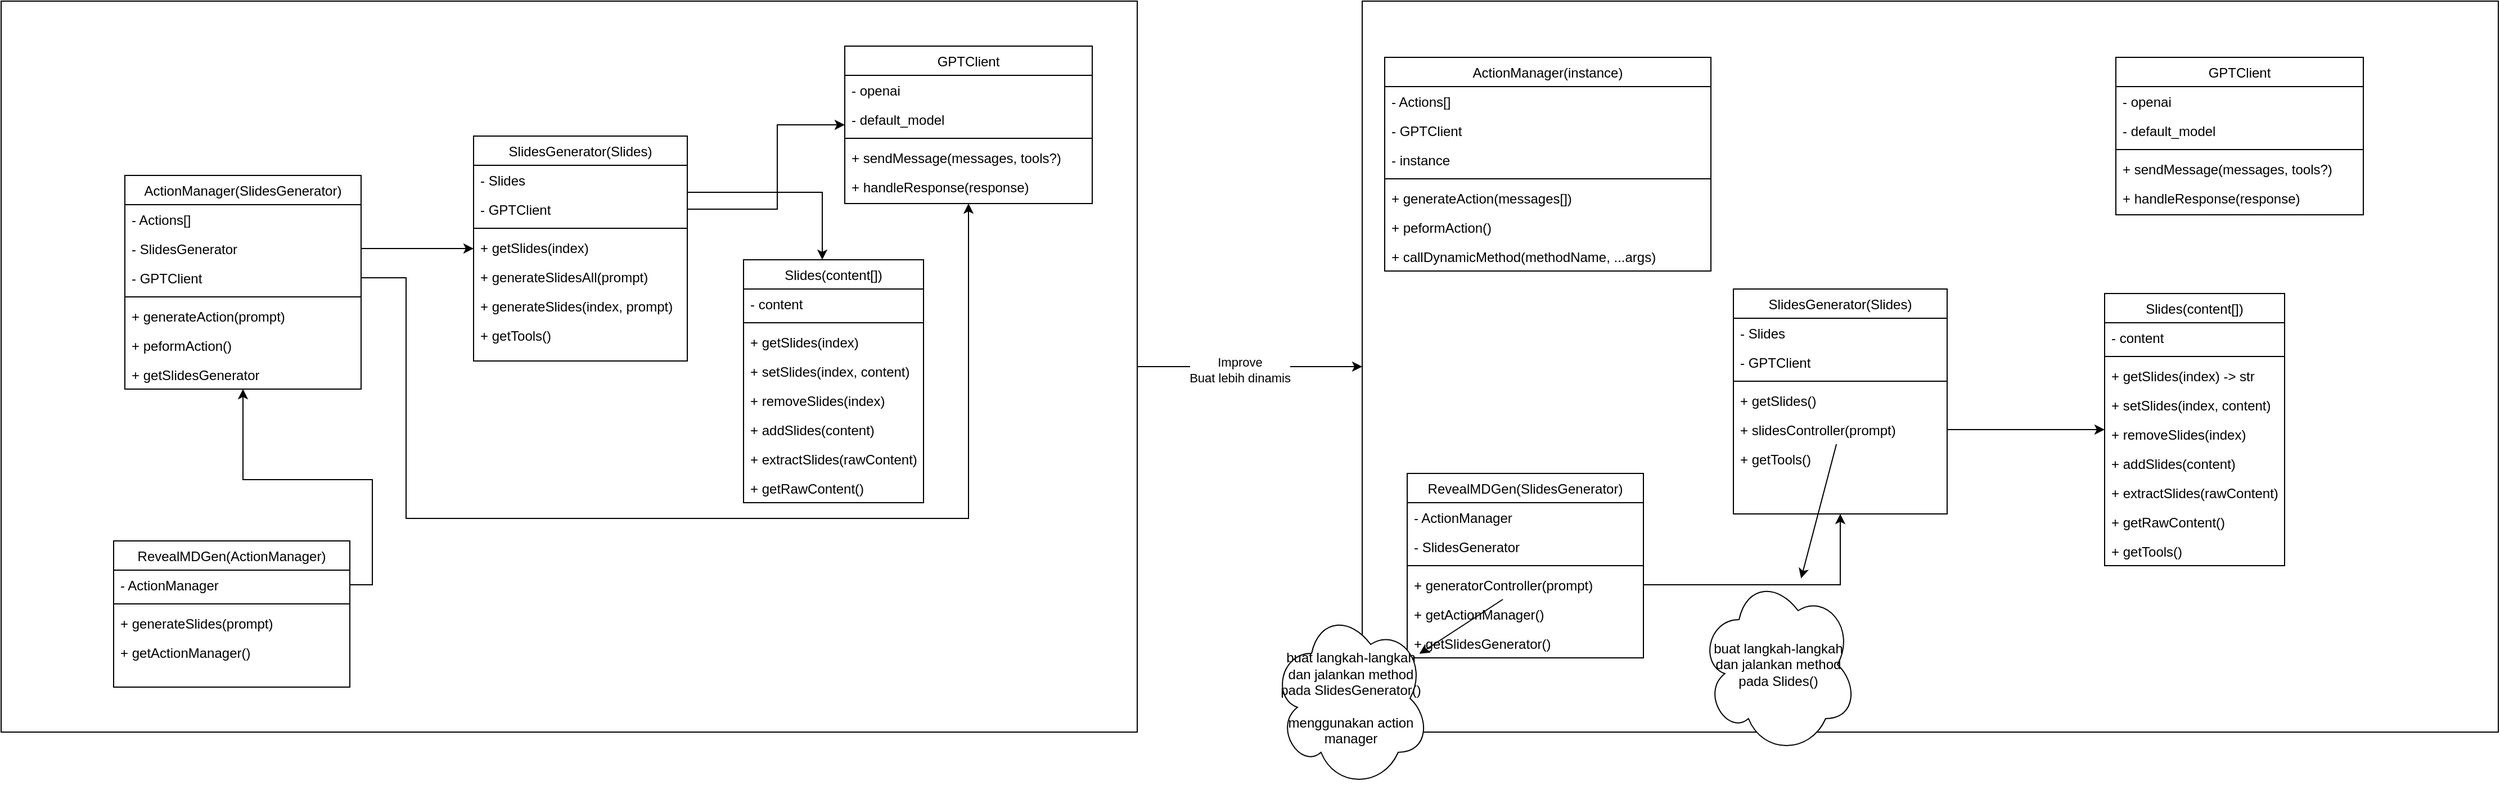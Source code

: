 <mxfile version="26.0.2">
  <diagram id="C5RBs43oDa-KdzZeNtuy" name="Page-1">
    <mxGraphModel dx="2285" dy="1994" grid="1" gridSize="10" guides="1" tooltips="1" connect="1" arrows="1" fold="1" page="1" pageScale="1" pageWidth="827" pageHeight="1169" math="0" shadow="0">
      <root>
        <mxCell id="WIyWlLk6GJQsqaUBKTNV-0" />
        <mxCell id="WIyWlLk6GJQsqaUBKTNV-1" parent="WIyWlLk6GJQsqaUBKTNV-0" />
        <mxCell id="t7L39CDLGECMZYHpMhQR-42" value="" style="rounded=0;whiteSpace=wrap;html=1;" vertex="1" parent="WIyWlLk6GJQsqaUBKTNV-1">
          <mxGeometry x="950" y="-100" width="1010" height="650" as="geometry" />
        </mxCell>
        <mxCell id="t7L39CDLGECMZYHpMhQR-43" style="edgeStyle=orthogonalEdgeStyle;rounded=0;orthogonalLoop=1;jettySize=auto;html=1;" edge="1" parent="WIyWlLk6GJQsqaUBKTNV-1" source="t7L39CDLGECMZYHpMhQR-41" target="t7L39CDLGECMZYHpMhQR-42">
          <mxGeometry relative="1" as="geometry" />
        </mxCell>
        <mxCell id="t7L39CDLGECMZYHpMhQR-44" value="Improve&lt;br&gt;Buat lebih dinamis" style="edgeLabel;html=1;align=center;verticalAlign=middle;resizable=0;points=[];" vertex="1" connectable="0" parent="t7L39CDLGECMZYHpMhQR-43">
          <mxGeometry x="-0.095" y="-3" relative="1" as="geometry">
            <mxPoint as="offset" />
          </mxGeometry>
        </mxCell>
        <mxCell id="t7L39CDLGECMZYHpMhQR-41" value="" style="rounded=0;whiteSpace=wrap;html=1;" vertex="1" parent="WIyWlLk6GJQsqaUBKTNV-1">
          <mxGeometry x="-260" y="-100" width="1010" height="650" as="geometry" />
        </mxCell>
        <mxCell id="zkfFHV4jXpPFQw0GAbJ--17" value="Slides(content[])" style="swimlane;fontStyle=0;align=center;verticalAlign=top;childLayout=stackLayout;horizontal=1;startSize=26;horizontalStack=0;resizeParent=1;resizeLast=0;collapsible=1;marginBottom=0;rounded=0;shadow=0;strokeWidth=1;" parent="WIyWlLk6GJQsqaUBKTNV-1" vertex="1">
          <mxGeometry x="400" y="130" width="160" height="216" as="geometry">
            <mxRectangle x="550" y="140" width="160" height="26" as="alternateBounds" />
          </mxGeometry>
        </mxCell>
        <mxCell id="zkfFHV4jXpPFQw0GAbJ--18" value="- content" style="text;align=left;verticalAlign=top;spacingLeft=4;spacingRight=4;overflow=hidden;rotatable=0;points=[[0,0.5],[1,0.5]];portConstraint=eastwest;" parent="zkfFHV4jXpPFQw0GAbJ--17" vertex="1">
          <mxGeometry y="26" width="160" height="26" as="geometry" />
        </mxCell>
        <mxCell id="zkfFHV4jXpPFQw0GAbJ--23" value="" style="line;html=1;strokeWidth=1;align=left;verticalAlign=middle;spacingTop=-1;spacingLeft=3;spacingRight=3;rotatable=0;labelPosition=right;points=[];portConstraint=eastwest;" parent="zkfFHV4jXpPFQw0GAbJ--17" vertex="1">
          <mxGeometry y="52" width="160" height="8" as="geometry" />
        </mxCell>
        <mxCell id="zkfFHV4jXpPFQw0GAbJ--24" value="+ getSlides(index)" style="text;align=left;verticalAlign=top;spacingLeft=4;spacingRight=4;overflow=hidden;rotatable=0;points=[[0,0.5],[1,0.5]];portConstraint=eastwest;" parent="zkfFHV4jXpPFQw0GAbJ--17" vertex="1">
          <mxGeometry y="60" width="160" height="26" as="geometry" />
        </mxCell>
        <mxCell id="zkfFHV4jXpPFQw0GAbJ--25" value="+ setSlides(index, content)" style="text;align=left;verticalAlign=top;spacingLeft=4;spacingRight=4;overflow=hidden;rotatable=0;points=[[0,0.5],[1,0.5]];portConstraint=eastwest;" parent="zkfFHV4jXpPFQw0GAbJ--17" vertex="1">
          <mxGeometry y="86" width="160" height="26" as="geometry" />
        </mxCell>
        <mxCell id="sR8OtwphDiJ-T3VBc1t4-0" value="+ removeSlides(index)" style="text;align=left;verticalAlign=top;spacingLeft=4;spacingRight=4;overflow=hidden;rotatable=0;points=[[0,0.5],[1,0.5]];portConstraint=eastwest;" parent="zkfFHV4jXpPFQw0GAbJ--17" vertex="1">
          <mxGeometry y="112" width="160" height="26" as="geometry" />
        </mxCell>
        <mxCell id="sR8OtwphDiJ-T3VBc1t4-1" value="+ addSlides(content)" style="text;align=left;verticalAlign=top;spacingLeft=4;spacingRight=4;overflow=hidden;rotatable=0;points=[[0,0.5],[1,0.5]];portConstraint=eastwest;" parent="zkfFHV4jXpPFQw0GAbJ--17" vertex="1">
          <mxGeometry y="138" width="160" height="26" as="geometry" />
        </mxCell>
        <mxCell id="sR8OtwphDiJ-T3VBc1t4-2" value="+ extractSlides(rawContent)" style="text;align=left;verticalAlign=top;spacingLeft=4;spacingRight=4;overflow=hidden;rotatable=0;points=[[0,0.5],[1,0.5]];portConstraint=eastwest;" parent="zkfFHV4jXpPFQw0GAbJ--17" vertex="1">
          <mxGeometry y="164" width="160" height="26" as="geometry" />
        </mxCell>
        <mxCell id="sR8OtwphDiJ-T3VBc1t4-3" value="+ getRawContent()" style="text;align=left;verticalAlign=top;spacingLeft=4;spacingRight=4;overflow=hidden;rotatable=0;points=[[0,0.5],[1,0.5]];portConstraint=eastwest;" parent="zkfFHV4jXpPFQw0GAbJ--17" vertex="1">
          <mxGeometry y="190" width="160" height="26" as="geometry" />
        </mxCell>
        <mxCell id="sR8OtwphDiJ-T3VBc1t4-4" value="SlidesGenerator(Slides)" style="swimlane;fontStyle=0;align=center;verticalAlign=top;childLayout=stackLayout;horizontal=1;startSize=26;horizontalStack=0;resizeParent=1;resizeLast=0;collapsible=1;marginBottom=0;rounded=0;shadow=0;strokeWidth=1;" parent="WIyWlLk6GJQsqaUBKTNV-1" vertex="1">
          <mxGeometry x="160" y="20" width="190" height="200" as="geometry">
            <mxRectangle x="550" y="140" width="160" height="26" as="alternateBounds" />
          </mxGeometry>
        </mxCell>
        <mxCell id="sR8OtwphDiJ-T3VBc1t4-5" value="- Slides" style="text;align=left;verticalAlign=top;spacingLeft=4;spacingRight=4;overflow=hidden;rotatable=0;points=[[0,0.5],[1,0.5]];portConstraint=eastwest;" parent="sR8OtwphDiJ-T3VBc1t4-4" vertex="1">
          <mxGeometry y="26" width="190" height="26" as="geometry" />
        </mxCell>
        <mxCell id="sR8OtwphDiJ-T3VBc1t4-14" value="- GPTClient" style="text;align=left;verticalAlign=top;spacingLeft=4;spacingRight=4;overflow=hidden;rotatable=0;points=[[0,0.5],[1,0.5]];portConstraint=eastwest;" parent="sR8OtwphDiJ-T3VBc1t4-4" vertex="1">
          <mxGeometry y="52" width="190" height="26" as="geometry" />
        </mxCell>
        <mxCell id="sR8OtwphDiJ-T3VBc1t4-6" value="" style="line;html=1;strokeWidth=1;align=left;verticalAlign=middle;spacingTop=-1;spacingLeft=3;spacingRight=3;rotatable=0;labelPosition=right;points=[];portConstraint=eastwest;" parent="sR8OtwphDiJ-T3VBc1t4-4" vertex="1">
          <mxGeometry y="78" width="190" height="8" as="geometry" />
        </mxCell>
        <mxCell id="sR8OtwphDiJ-T3VBc1t4-7" value="+ getSlides(index)" style="text;align=left;verticalAlign=top;spacingLeft=4;spacingRight=4;overflow=hidden;rotatable=0;points=[[0,0.5],[1,0.5]];portConstraint=eastwest;" parent="sR8OtwphDiJ-T3VBc1t4-4" vertex="1">
          <mxGeometry y="86" width="190" height="26" as="geometry" />
        </mxCell>
        <mxCell id="sR8OtwphDiJ-T3VBc1t4-8" value="+ generateSlidesAll(prompt)" style="text;align=left;verticalAlign=top;spacingLeft=4;spacingRight=4;overflow=hidden;rotatable=0;points=[[0,0.5],[1,0.5]];portConstraint=eastwest;" parent="sR8OtwphDiJ-T3VBc1t4-4" vertex="1">
          <mxGeometry y="112" width="190" height="26" as="geometry" />
        </mxCell>
        <mxCell id="sR8OtwphDiJ-T3VBc1t4-9" value="+ generateSlides(index, prompt)" style="text;align=left;verticalAlign=top;spacingLeft=4;spacingRight=4;overflow=hidden;rotatable=0;points=[[0,0.5],[1,0.5]];portConstraint=eastwest;" parent="sR8OtwphDiJ-T3VBc1t4-4" vertex="1">
          <mxGeometry y="138" width="190" height="26" as="geometry" />
        </mxCell>
        <mxCell id="sR8OtwphDiJ-T3VBc1t4-10" value="+ getTools()" style="text;align=left;verticalAlign=top;spacingLeft=4;spacingRight=4;overflow=hidden;rotatable=0;points=[[0,0.5],[1,0.5]];portConstraint=eastwest;" parent="sR8OtwphDiJ-T3VBc1t4-4" vertex="1">
          <mxGeometry y="164" width="190" height="26" as="geometry" />
        </mxCell>
        <mxCell id="sR8OtwphDiJ-T3VBc1t4-13" style="edgeStyle=orthogonalEdgeStyle;rounded=0;orthogonalLoop=1;jettySize=auto;html=1;exitX=1;exitY=0.5;exitDx=0;exitDy=0;" parent="WIyWlLk6GJQsqaUBKTNV-1" source="sR8OtwphDiJ-T3VBc1t4-5" target="zkfFHV4jXpPFQw0GAbJ--17" edge="1">
          <mxGeometry relative="1" as="geometry">
            <Array as="points">
              <mxPoint x="350" y="70" />
              <mxPoint x="470" y="70" />
            </Array>
          </mxGeometry>
        </mxCell>
        <mxCell id="sR8OtwphDiJ-T3VBc1t4-15" value="GPTClient" style="swimlane;fontStyle=0;align=center;verticalAlign=top;childLayout=stackLayout;horizontal=1;startSize=26;horizontalStack=0;resizeParent=1;resizeLast=0;collapsible=1;marginBottom=0;rounded=0;shadow=0;strokeWidth=1;" parent="WIyWlLk6GJQsqaUBKTNV-1" vertex="1">
          <mxGeometry x="490" y="-60" width="220" height="140" as="geometry">
            <mxRectangle x="550" y="140" width="160" height="26" as="alternateBounds" />
          </mxGeometry>
        </mxCell>
        <mxCell id="sR8OtwphDiJ-T3VBc1t4-16" value="- openai" style="text;align=left;verticalAlign=top;spacingLeft=4;spacingRight=4;overflow=hidden;rotatable=0;points=[[0,0.5],[1,0.5]];portConstraint=eastwest;" parent="sR8OtwphDiJ-T3VBc1t4-15" vertex="1">
          <mxGeometry y="26" width="220" height="26" as="geometry" />
        </mxCell>
        <mxCell id="sR8OtwphDiJ-T3VBc1t4-24" value="- default_model" style="text;align=left;verticalAlign=top;spacingLeft=4;spacingRight=4;overflow=hidden;rotatable=0;points=[[0,0.5],[1,0.5]];portConstraint=eastwest;" parent="sR8OtwphDiJ-T3VBc1t4-15" vertex="1">
          <mxGeometry y="52" width="220" height="26" as="geometry" />
        </mxCell>
        <mxCell id="sR8OtwphDiJ-T3VBc1t4-17" value="" style="line;html=1;strokeWidth=1;align=left;verticalAlign=middle;spacingTop=-1;spacingLeft=3;spacingRight=3;rotatable=0;labelPosition=right;points=[];portConstraint=eastwest;" parent="sR8OtwphDiJ-T3VBc1t4-15" vertex="1">
          <mxGeometry y="78" width="220" height="8" as="geometry" />
        </mxCell>
        <mxCell id="sR8OtwphDiJ-T3VBc1t4-18" value="+ sendMessage(messages, tools?)" style="text;align=left;verticalAlign=top;spacingLeft=4;spacingRight=4;overflow=hidden;rotatable=0;points=[[0,0.5],[1,0.5]];portConstraint=eastwest;" parent="sR8OtwphDiJ-T3VBc1t4-15" vertex="1">
          <mxGeometry y="86" width="220" height="26" as="geometry" />
        </mxCell>
        <mxCell id="sR8OtwphDiJ-T3VBc1t4-19" value="+ handleResponse(response)" style="text;align=left;verticalAlign=top;spacingLeft=4;spacingRight=4;overflow=hidden;rotatable=0;points=[[0,0.5],[1,0.5]];portConstraint=eastwest;" parent="sR8OtwphDiJ-T3VBc1t4-15" vertex="1">
          <mxGeometry y="112" width="220" height="26" as="geometry" />
        </mxCell>
        <mxCell id="sR8OtwphDiJ-T3VBc1t4-25" style="edgeStyle=orthogonalEdgeStyle;rounded=0;orthogonalLoop=1;jettySize=auto;html=1;" parent="WIyWlLk6GJQsqaUBKTNV-1" source="sR8OtwphDiJ-T3VBc1t4-14" target="sR8OtwphDiJ-T3VBc1t4-15" edge="1">
          <mxGeometry relative="1" as="geometry">
            <Array as="points">
              <mxPoint x="430" y="10" />
            </Array>
          </mxGeometry>
        </mxCell>
        <mxCell id="sR8OtwphDiJ-T3VBc1t4-26" value="ActionManager(SlidesGenerator)" style="swimlane;fontStyle=0;align=center;verticalAlign=top;childLayout=stackLayout;horizontal=1;startSize=26;horizontalStack=0;resizeParent=1;resizeLast=0;collapsible=1;marginBottom=0;rounded=0;shadow=0;strokeWidth=1;" parent="WIyWlLk6GJQsqaUBKTNV-1" vertex="1">
          <mxGeometry x="-150" y="55" width="210" height="190" as="geometry">
            <mxRectangle x="550" y="140" width="160" height="26" as="alternateBounds" />
          </mxGeometry>
        </mxCell>
        <mxCell id="sR8OtwphDiJ-T3VBc1t4-27" value="- Actions[]" style="text;align=left;verticalAlign=top;spacingLeft=4;spacingRight=4;overflow=hidden;rotatable=0;points=[[0,0.5],[1,0.5]];portConstraint=eastwest;" parent="sR8OtwphDiJ-T3VBc1t4-26" vertex="1">
          <mxGeometry y="26" width="210" height="26" as="geometry" />
        </mxCell>
        <mxCell id="sR8OtwphDiJ-T3VBc1t4-34" value="- SlidesGenerator" style="text;align=left;verticalAlign=top;spacingLeft=4;spacingRight=4;overflow=hidden;rotatable=0;points=[[0,0.5],[1,0.5]];portConstraint=eastwest;" parent="sR8OtwphDiJ-T3VBc1t4-26" vertex="1">
          <mxGeometry y="52" width="210" height="26" as="geometry" />
        </mxCell>
        <mxCell id="sR8OtwphDiJ-T3VBc1t4-28" value="- GPTClient" style="text;align=left;verticalAlign=top;spacingLeft=4;spacingRight=4;overflow=hidden;rotatable=0;points=[[0,0.5],[1,0.5]];portConstraint=eastwest;" parent="sR8OtwphDiJ-T3VBc1t4-26" vertex="1">
          <mxGeometry y="78" width="210" height="26" as="geometry" />
        </mxCell>
        <mxCell id="sR8OtwphDiJ-T3VBc1t4-29" value="" style="line;html=1;strokeWidth=1;align=left;verticalAlign=middle;spacingTop=-1;spacingLeft=3;spacingRight=3;rotatable=0;labelPosition=right;points=[];portConstraint=eastwest;" parent="sR8OtwphDiJ-T3VBc1t4-26" vertex="1">
          <mxGeometry y="104" width="210" height="8" as="geometry" />
        </mxCell>
        <mxCell id="sR8OtwphDiJ-T3VBc1t4-30" value="+ generateAction(prompt)" style="text;align=left;verticalAlign=top;spacingLeft=4;spacingRight=4;overflow=hidden;rotatable=0;points=[[0,0.5],[1,0.5]];portConstraint=eastwest;" parent="sR8OtwphDiJ-T3VBc1t4-26" vertex="1">
          <mxGeometry y="112" width="210" height="26" as="geometry" />
        </mxCell>
        <mxCell id="sR8OtwphDiJ-T3VBc1t4-33" value="+ peformAction()" style="text;align=left;verticalAlign=top;spacingLeft=4;spacingRight=4;overflow=hidden;rotatable=0;points=[[0,0.5],[1,0.5]];portConstraint=eastwest;" parent="sR8OtwphDiJ-T3VBc1t4-26" vertex="1">
          <mxGeometry y="138" width="210" height="26" as="geometry" />
        </mxCell>
        <mxCell id="sR8OtwphDiJ-T3VBc1t4-37" value="+ getSlidesGenerator" style="text;align=left;verticalAlign=top;spacingLeft=4;spacingRight=4;overflow=hidden;rotatable=0;points=[[0,0.5],[1,0.5]];portConstraint=eastwest;" parent="sR8OtwphDiJ-T3VBc1t4-26" vertex="1">
          <mxGeometry y="164" width="210" height="26" as="geometry" />
        </mxCell>
        <mxCell id="sR8OtwphDiJ-T3VBc1t4-35" style="edgeStyle=orthogonalEdgeStyle;rounded=0;orthogonalLoop=1;jettySize=auto;html=1;" parent="WIyWlLk6GJQsqaUBKTNV-1" source="sR8OtwphDiJ-T3VBc1t4-34" target="sR8OtwphDiJ-T3VBc1t4-4" edge="1">
          <mxGeometry relative="1" as="geometry" />
        </mxCell>
        <mxCell id="sR8OtwphDiJ-T3VBc1t4-36" style="edgeStyle=orthogonalEdgeStyle;rounded=0;orthogonalLoop=1;jettySize=auto;html=1;" parent="WIyWlLk6GJQsqaUBKTNV-1" source="sR8OtwphDiJ-T3VBc1t4-28" target="sR8OtwphDiJ-T3VBc1t4-15" edge="1">
          <mxGeometry relative="1" as="geometry">
            <Array as="points">
              <mxPoint x="100" y="146" />
              <mxPoint x="100" y="360" />
              <mxPoint x="600" y="360" />
            </Array>
          </mxGeometry>
        </mxCell>
        <mxCell id="sR8OtwphDiJ-T3VBc1t4-38" value="RevealMDGen(ActionManager)" style="swimlane;fontStyle=0;align=center;verticalAlign=top;childLayout=stackLayout;horizontal=1;startSize=26;horizontalStack=0;resizeParent=1;resizeLast=0;collapsible=1;marginBottom=0;rounded=0;shadow=0;strokeWidth=1;" parent="WIyWlLk6GJQsqaUBKTNV-1" vertex="1">
          <mxGeometry x="-160" y="380" width="210" height="130" as="geometry">
            <mxRectangle x="550" y="140" width="160" height="26" as="alternateBounds" />
          </mxGeometry>
        </mxCell>
        <mxCell id="sR8OtwphDiJ-T3VBc1t4-39" value="- ActionManager" style="text;align=left;verticalAlign=top;spacingLeft=4;spacingRight=4;overflow=hidden;rotatable=0;points=[[0,0.5],[1,0.5]];portConstraint=eastwest;" parent="sR8OtwphDiJ-T3VBc1t4-38" vertex="1">
          <mxGeometry y="26" width="210" height="26" as="geometry" />
        </mxCell>
        <mxCell id="sR8OtwphDiJ-T3VBc1t4-42" value="" style="line;html=1;strokeWidth=1;align=left;verticalAlign=middle;spacingTop=-1;spacingLeft=3;spacingRight=3;rotatable=0;labelPosition=right;points=[];portConstraint=eastwest;" parent="sR8OtwphDiJ-T3VBc1t4-38" vertex="1">
          <mxGeometry y="52" width="210" height="8" as="geometry" />
        </mxCell>
        <mxCell id="sR8OtwphDiJ-T3VBc1t4-43" value="+ generateSlides(prompt)" style="text;align=left;verticalAlign=top;spacingLeft=4;spacingRight=4;overflow=hidden;rotatable=0;points=[[0,0.5],[1,0.5]];portConstraint=eastwest;" parent="sR8OtwphDiJ-T3VBc1t4-38" vertex="1">
          <mxGeometry y="60" width="210" height="26" as="geometry" />
        </mxCell>
        <mxCell id="sR8OtwphDiJ-T3VBc1t4-44" value="+ getActionManager()" style="text;align=left;verticalAlign=top;spacingLeft=4;spacingRight=4;overflow=hidden;rotatable=0;points=[[0,0.5],[1,0.5]];portConstraint=eastwest;" parent="sR8OtwphDiJ-T3VBc1t4-38" vertex="1">
          <mxGeometry y="86" width="210" height="26" as="geometry" />
        </mxCell>
        <mxCell id="sR8OtwphDiJ-T3VBc1t4-46" style="edgeStyle=orthogonalEdgeStyle;rounded=0;orthogonalLoop=1;jettySize=auto;html=1;" parent="WIyWlLk6GJQsqaUBKTNV-1" source="sR8OtwphDiJ-T3VBc1t4-39" target="sR8OtwphDiJ-T3VBc1t4-26" edge="1">
          <mxGeometry relative="1" as="geometry" />
        </mxCell>
        <mxCell id="t7L39CDLGECMZYHpMhQR-0" value="Slides(content[])" style="swimlane;fontStyle=0;align=center;verticalAlign=top;childLayout=stackLayout;horizontal=1;startSize=26;horizontalStack=0;resizeParent=1;resizeLast=0;collapsible=1;marginBottom=0;rounded=0;shadow=0;strokeWidth=1;" vertex="1" parent="WIyWlLk6GJQsqaUBKTNV-1">
          <mxGeometry x="1610" y="160" width="160" height="242" as="geometry">
            <mxRectangle x="550" y="140" width="160" height="26" as="alternateBounds" />
          </mxGeometry>
        </mxCell>
        <mxCell id="t7L39CDLGECMZYHpMhQR-1" value="- content" style="text;align=left;verticalAlign=top;spacingLeft=4;spacingRight=4;overflow=hidden;rotatable=0;points=[[0,0.5],[1,0.5]];portConstraint=eastwest;" vertex="1" parent="t7L39CDLGECMZYHpMhQR-0">
          <mxGeometry y="26" width="160" height="26" as="geometry" />
        </mxCell>
        <mxCell id="t7L39CDLGECMZYHpMhQR-2" value="" style="line;html=1;strokeWidth=1;align=left;verticalAlign=middle;spacingTop=-1;spacingLeft=3;spacingRight=3;rotatable=0;labelPosition=right;points=[];portConstraint=eastwest;" vertex="1" parent="t7L39CDLGECMZYHpMhQR-0">
          <mxGeometry y="52" width="160" height="8" as="geometry" />
        </mxCell>
        <mxCell id="t7L39CDLGECMZYHpMhQR-3" value="+ getSlides(index) -&gt; str" style="text;align=left;verticalAlign=top;spacingLeft=4;spacingRight=4;overflow=hidden;rotatable=0;points=[[0,0.5],[1,0.5]];portConstraint=eastwest;" vertex="1" parent="t7L39CDLGECMZYHpMhQR-0">
          <mxGeometry y="60" width="160" height="26" as="geometry" />
        </mxCell>
        <mxCell id="t7L39CDLGECMZYHpMhQR-4" value="+ setSlides(index, content)" style="text;align=left;verticalAlign=top;spacingLeft=4;spacingRight=4;overflow=hidden;rotatable=0;points=[[0,0.5],[1,0.5]];portConstraint=eastwest;" vertex="1" parent="t7L39CDLGECMZYHpMhQR-0">
          <mxGeometry y="86" width="160" height="26" as="geometry" />
        </mxCell>
        <mxCell id="t7L39CDLGECMZYHpMhQR-5" value="+ removeSlides(index)" style="text;align=left;verticalAlign=top;spacingLeft=4;spacingRight=4;overflow=hidden;rotatable=0;points=[[0,0.5],[1,0.5]];portConstraint=eastwest;" vertex="1" parent="t7L39CDLGECMZYHpMhQR-0">
          <mxGeometry y="112" width="160" height="26" as="geometry" />
        </mxCell>
        <mxCell id="t7L39CDLGECMZYHpMhQR-6" value="+ addSlides(content)" style="text;align=left;verticalAlign=top;spacingLeft=4;spacingRight=4;overflow=hidden;rotatable=0;points=[[0,0.5],[1,0.5]];portConstraint=eastwest;" vertex="1" parent="t7L39CDLGECMZYHpMhQR-0">
          <mxGeometry y="138" width="160" height="26" as="geometry" />
        </mxCell>
        <mxCell id="t7L39CDLGECMZYHpMhQR-7" value="+ extractSlides(rawContent)" style="text;align=left;verticalAlign=top;spacingLeft=4;spacingRight=4;overflow=hidden;rotatable=0;points=[[0,0.5],[1,0.5]];portConstraint=eastwest;" vertex="1" parent="t7L39CDLGECMZYHpMhQR-0">
          <mxGeometry y="164" width="160" height="26" as="geometry" />
        </mxCell>
        <mxCell id="t7L39CDLGECMZYHpMhQR-8" value="+ getRawContent()" style="text;align=left;verticalAlign=top;spacingLeft=4;spacingRight=4;overflow=hidden;rotatable=0;points=[[0,0.5],[1,0.5]];portConstraint=eastwest;" vertex="1" parent="t7L39CDLGECMZYHpMhQR-0">
          <mxGeometry y="190" width="160" height="26" as="geometry" />
        </mxCell>
        <mxCell id="t7L39CDLGECMZYHpMhQR-52" value="+ getTools()" style="text;align=left;verticalAlign=top;spacingLeft=4;spacingRight=4;overflow=hidden;rotatable=0;points=[[0,0.5],[1,0.5]];portConstraint=eastwest;" vertex="1" parent="t7L39CDLGECMZYHpMhQR-0">
          <mxGeometry y="216" width="160" height="26" as="geometry" />
        </mxCell>
        <mxCell id="t7L39CDLGECMZYHpMhQR-9" value="SlidesGenerator(Slides)" style="swimlane;fontStyle=0;align=center;verticalAlign=top;childLayout=stackLayout;horizontal=1;startSize=26;horizontalStack=0;resizeParent=1;resizeLast=0;collapsible=1;marginBottom=0;rounded=0;shadow=0;strokeWidth=1;" vertex="1" parent="WIyWlLk6GJQsqaUBKTNV-1">
          <mxGeometry x="1280" y="156" width="190" height="200" as="geometry">
            <mxRectangle x="550" y="140" width="160" height="26" as="alternateBounds" />
          </mxGeometry>
        </mxCell>
        <mxCell id="t7L39CDLGECMZYHpMhQR-10" value="- Slides" style="text;align=left;verticalAlign=top;spacingLeft=4;spacingRight=4;overflow=hidden;rotatable=0;points=[[0,0.5],[1,0.5]];portConstraint=eastwest;" vertex="1" parent="t7L39CDLGECMZYHpMhQR-9">
          <mxGeometry y="26" width="190" height="26" as="geometry" />
        </mxCell>
        <mxCell id="t7L39CDLGECMZYHpMhQR-11" value="- GPTClient" style="text;align=left;verticalAlign=top;spacingLeft=4;spacingRight=4;overflow=hidden;rotatable=0;points=[[0,0.5],[1,0.5]];portConstraint=eastwest;" vertex="1" parent="t7L39CDLGECMZYHpMhQR-9">
          <mxGeometry y="52" width="190" height="26" as="geometry" />
        </mxCell>
        <mxCell id="t7L39CDLGECMZYHpMhQR-12" value="" style="line;html=1;strokeWidth=1;align=left;verticalAlign=middle;spacingTop=-1;spacingLeft=3;spacingRight=3;rotatable=0;labelPosition=right;points=[];portConstraint=eastwest;" vertex="1" parent="t7L39CDLGECMZYHpMhQR-9">
          <mxGeometry y="78" width="190" height="8" as="geometry" />
        </mxCell>
        <mxCell id="t7L39CDLGECMZYHpMhQR-13" value="+ getSlides()" style="text;align=left;verticalAlign=top;spacingLeft=4;spacingRight=4;overflow=hidden;rotatable=0;points=[[0,0.5],[1,0.5]];portConstraint=eastwest;" vertex="1" parent="t7L39CDLGECMZYHpMhQR-9">
          <mxGeometry y="86" width="190" height="26" as="geometry" />
        </mxCell>
        <mxCell id="t7L39CDLGECMZYHpMhQR-15" value="+ slidesController(prompt)" style="text;align=left;verticalAlign=top;spacingLeft=4;spacingRight=4;overflow=hidden;rotatable=0;points=[[0,0.5],[1,0.5]];portConstraint=eastwest;" vertex="1" parent="t7L39CDLGECMZYHpMhQR-9">
          <mxGeometry y="112" width="190" height="26" as="geometry" />
        </mxCell>
        <mxCell id="t7L39CDLGECMZYHpMhQR-16" value="+ getTools()" style="text;align=left;verticalAlign=top;spacingLeft=4;spacingRight=4;overflow=hidden;rotatable=0;points=[[0,0.5],[1,0.5]];portConstraint=eastwest;" vertex="1" parent="t7L39CDLGECMZYHpMhQR-9">
          <mxGeometry y="138" width="190" height="26" as="geometry" />
        </mxCell>
        <mxCell id="t7L39CDLGECMZYHpMhQR-18" value="GPTClient" style="swimlane;fontStyle=0;align=center;verticalAlign=top;childLayout=stackLayout;horizontal=1;startSize=26;horizontalStack=0;resizeParent=1;resizeLast=0;collapsible=1;marginBottom=0;rounded=0;shadow=0;strokeWidth=1;" vertex="1" parent="WIyWlLk6GJQsqaUBKTNV-1">
          <mxGeometry x="1620" y="-50" width="220" height="140" as="geometry">
            <mxRectangle x="550" y="140" width="160" height="26" as="alternateBounds" />
          </mxGeometry>
        </mxCell>
        <mxCell id="t7L39CDLGECMZYHpMhQR-19" value="- openai" style="text;align=left;verticalAlign=top;spacingLeft=4;spacingRight=4;overflow=hidden;rotatable=0;points=[[0,0.5],[1,0.5]];portConstraint=eastwest;" vertex="1" parent="t7L39CDLGECMZYHpMhQR-18">
          <mxGeometry y="26" width="220" height="26" as="geometry" />
        </mxCell>
        <mxCell id="t7L39CDLGECMZYHpMhQR-20" value="- default_model" style="text;align=left;verticalAlign=top;spacingLeft=4;spacingRight=4;overflow=hidden;rotatable=0;points=[[0,0.5],[1,0.5]];portConstraint=eastwest;" vertex="1" parent="t7L39CDLGECMZYHpMhQR-18">
          <mxGeometry y="52" width="220" height="26" as="geometry" />
        </mxCell>
        <mxCell id="t7L39CDLGECMZYHpMhQR-21" value="" style="line;html=1;strokeWidth=1;align=left;verticalAlign=middle;spacingTop=-1;spacingLeft=3;spacingRight=3;rotatable=0;labelPosition=right;points=[];portConstraint=eastwest;" vertex="1" parent="t7L39CDLGECMZYHpMhQR-18">
          <mxGeometry y="78" width="220" height="8" as="geometry" />
        </mxCell>
        <mxCell id="t7L39CDLGECMZYHpMhQR-22" value="+ sendMessage(messages, tools?)" style="text;align=left;verticalAlign=top;spacingLeft=4;spacingRight=4;overflow=hidden;rotatable=0;points=[[0,0.5],[1,0.5]];portConstraint=eastwest;" vertex="1" parent="t7L39CDLGECMZYHpMhQR-18">
          <mxGeometry y="86" width="220" height="26" as="geometry" />
        </mxCell>
        <mxCell id="t7L39CDLGECMZYHpMhQR-23" value="+ handleResponse(response)" style="text;align=left;verticalAlign=top;spacingLeft=4;spacingRight=4;overflow=hidden;rotatable=0;points=[[0,0.5],[1,0.5]];portConstraint=eastwest;" vertex="1" parent="t7L39CDLGECMZYHpMhQR-18">
          <mxGeometry y="112" width="220" height="26" as="geometry" />
        </mxCell>
        <mxCell id="t7L39CDLGECMZYHpMhQR-25" value="ActionManager(instance)" style="swimlane;fontStyle=0;align=center;verticalAlign=top;childLayout=stackLayout;horizontal=1;startSize=26;horizontalStack=0;resizeParent=1;resizeLast=0;collapsible=1;marginBottom=0;rounded=0;shadow=0;strokeWidth=1;" vertex="1" parent="WIyWlLk6GJQsqaUBKTNV-1">
          <mxGeometry x="970" y="-50" width="290" height="190" as="geometry">
            <mxRectangle x="550" y="140" width="160" height="26" as="alternateBounds" />
          </mxGeometry>
        </mxCell>
        <mxCell id="t7L39CDLGECMZYHpMhQR-26" value="- Actions[]" style="text;align=left;verticalAlign=top;spacingLeft=4;spacingRight=4;overflow=hidden;rotatable=0;points=[[0,0.5],[1,0.5]];portConstraint=eastwest;" vertex="1" parent="t7L39CDLGECMZYHpMhQR-25">
          <mxGeometry y="26" width="290" height="26" as="geometry" />
        </mxCell>
        <mxCell id="t7L39CDLGECMZYHpMhQR-28" value="- GPTClient" style="text;align=left;verticalAlign=top;spacingLeft=4;spacingRight=4;overflow=hidden;rotatable=0;points=[[0,0.5],[1,0.5]];portConstraint=eastwest;" vertex="1" parent="t7L39CDLGECMZYHpMhQR-25">
          <mxGeometry y="52" width="290" height="26" as="geometry" />
        </mxCell>
        <mxCell id="t7L39CDLGECMZYHpMhQR-53" value="- instance" style="text;align=left;verticalAlign=top;spacingLeft=4;spacingRight=4;overflow=hidden;rotatable=0;points=[[0,0.5],[1,0.5]];portConstraint=eastwest;" vertex="1" parent="t7L39CDLGECMZYHpMhQR-25">
          <mxGeometry y="78" width="290" height="26" as="geometry" />
        </mxCell>
        <mxCell id="t7L39CDLGECMZYHpMhQR-29" value="" style="line;html=1;strokeWidth=1;align=left;verticalAlign=middle;spacingTop=-1;spacingLeft=3;spacingRight=3;rotatable=0;labelPosition=right;points=[];portConstraint=eastwest;" vertex="1" parent="t7L39CDLGECMZYHpMhQR-25">
          <mxGeometry y="104" width="290" height="8" as="geometry" />
        </mxCell>
        <mxCell id="t7L39CDLGECMZYHpMhQR-30" value="+ generateAction(messages[])" style="text;align=left;verticalAlign=top;spacingLeft=4;spacingRight=4;overflow=hidden;rotatable=0;points=[[0,0.5],[1,0.5]];portConstraint=eastwest;" vertex="1" parent="t7L39CDLGECMZYHpMhQR-25">
          <mxGeometry y="112" width="290" height="26" as="geometry" />
        </mxCell>
        <mxCell id="t7L39CDLGECMZYHpMhQR-31" value="+ peformAction()" style="text;align=left;verticalAlign=top;spacingLeft=4;spacingRight=4;overflow=hidden;rotatable=0;points=[[0,0.5],[1,0.5]];portConstraint=eastwest;" vertex="1" parent="t7L39CDLGECMZYHpMhQR-25">
          <mxGeometry y="138" width="290" height="26" as="geometry" />
        </mxCell>
        <mxCell id="t7L39CDLGECMZYHpMhQR-54" value="+ callDynamicMethod(methodName, ...args)" style="text;align=left;verticalAlign=top;spacingLeft=4;spacingRight=4;overflow=hidden;rotatable=0;points=[[0,0.5],[1,0.5]];portConstraint=eastwest;" vertex="1" parent="t7L39CDLGECMZYHpMhQR-25">
          <mxGeometry y="164" width="290" height="26" as="geometry" />
        </mxCell>
        <mxCell id="t7L39CDLGECMZYHpMhQR-35" value="RevealMDGen(SlidesGenerator)" style="swimlane;fontStyle=0;align=center;verticalAlign=top;childLayout=stackLayout;horizontal=1;startSize=26;horizontalStack=0;resizeParent=1;resizeLast=0;collapsible=1;marginBottom=0;rounded=0;shadow=0;strokeWidth=1;" vertex="1" parent="WIyWlLk6GJQsqaUBKTNV-1">
          <mxGeometry x="990" y="320" width="210" height="164" as="geometry">
            <mxRectangle x="550" y="140" width="160" height="26" as="alternateBounds" />
          </mxGeometry>
        </mxCell>
        <mxCell id="t7L39CDLGECMZYHpMhQR-36" value="- ActionManager" style="text;align=left;verticalAlign=top;spacingLeft=4;spacingRight=4;overflow=hidden;rotatable=0;points=[[0,0.5],[1,0.5]];portConstraint=eastwest;" vertex="1" parent="t7L39CDLGECMZYHpMhQR-35">
          <mxGeometry y="26" width="210" height="26" as="geometry" />
        </mxCell>
        <mxCell id="t7L39CDLGECMZYHpMhQR-45" value="- SlidesGenerator" style="text;align=left;verticalAlign=top;spacingLeft=4;spacingRight=4;overflow=hidden;rotatable=0;points=[[0,0.5],[1,0.5]];portConstraint=eastwest;" vertex="1" parent="t7L39CDLGECMZYHpMhQR-35">
          <mxGeometry y="52" width="210" height="26" as="geometry" />
        </mxCell>
        <mxCell id="t7L39CDLGECMZYHpMhQR-37" value="" style="line;html=1;strokeWidth=1;align=left;verticalAlign=middle;spacingTop=-1;spacingLeft=3;spacingRight=3;rotatable=0;labelPosition=right;points=[];portConstraint=eastwest;" vertex="1" parent="t7L39CDLGECMZYHpMhQR-35">
          <mxGeometry y="78" width="210" height="8" as="geometry" />
        </mxCell>
        <mxCell id="t7L39CDLGECMZYHpMhQR-38" value="+ generatorController(prompt)" style="text;align=left;verticalAlign=top;spacingLeft=4;spacingRight=4;overflow=hidden;rotatable=0;points=[[0,0.5],[1,0.5]];portConstraint=eastwest;" vertex="1" parent="t7L39CDLGECMZYHpMhQR-35">
          <mxGeometry y="86" width="210" height="26" as="geometry" />
        </mxCell>
        <mxCell id="t7L39CDLGECMZYHpMhQR-39" value="+ getActionManager()" style="text;align=left;verticalAlign=top;spacingLeft=4;spacingRight=4;overflow=hidden;rotatable=0;points=[[0,0.5],[1,0.5]];portConstraint=eastwest;" vertex="1" parent="t7L39CDLGECMZYHpMhQR-35">
          <mxGeometry y="112" width="210" height="26" as="geometry" />
        </mxCell>
        <mxCell id="t7L39CDLGECMZYHpMhQR-46" value="+ getSlidesGenerator()" style="text;align=left;verticalAlign=top;spacingLeft=4;spacingRight=4;overflow=hidden;rotatable=0;points=[[0,0.5],[1,0.5]];portConstraint=eastwest;" vertex="1" parent="t7L39CDLGECMZYHpMhQR-35">
          <mxGeometry y="138" width="210" height="26" as="geometry" />
        </mxCell>
        <mxCell id="t7L39CDLGECMZYHpMhQR-47" style="edgeStyle=orthogonalEdgeStyle;rounded=0;orthogonalLoop=1;jettySize=auto;html=1;" edge="1" parent="WIyWlLk6GJQsqaUBKTNV-1" source="t7L39CDLGECMZYHpMhQR-38" target="t7L39CDLGECMZYHpMhQR-9">
          <mxGeometry relative="1" as="geometry" />
        </mxCell>
        <mxCell id="t7L39CDLGECMZYHpMhQR-48" value="buat langkah-langkah dan jalankan method pada SlidesGenerator()&lt;br&gt;&lt;br&gt;menggunakan action manager" style="ellipse;shape=cloud;whiteSpace=wrap;html=1;" vertex="1" parent="WIyWlLk6GJQsqaUBKTNV-1">
          <mxGeometry x="870" y="440" width="140" height="160" as="geometry" />
        </mxCell>
        <mxCell id="t7L39CDLGECMZYHpMhQR-49" style="rounded=0;orthogonalLoop=1;jettySize=auto;html=1;" edge="1" parent="WIyWlLk6GJQsqaUBKTNV-1" source="t7L39CDLGECMZYHpMhQR-38" target="t7L39CDLGECMZYHpMhQR-48">
          <mxGeometry relative="1" as="geometry" />
        </mxCell>
        <mxCell id="t7L39CDLGECMZYHpMhQR-50" value="buat langkah-langkah dan jalankan method pada Slides()" style="ellipse;shape=cloud;whiteSpace=wrap;html=1;" vertex="1" parent="WIyWlLk6GJQsqaUBKTNV-1">
          <mxGeometry x="1250" y="410" width="140" height="160" as="geometry" />
        </mxCell>
        <mxCell id="t7L39CDLGECMZYHpMhQR-51" style="rounded=0;orthogonalLoop=1;jettySize=auto;html=1;" edge="1" parent="WIyWlLk6GJQsqaUBKTNV-1" source="t7L39CDLGECMZYHpMhQR-15" target="t7L39CDLGECMZYHpMhQR-50">
          <mxGeometry relative="1" as="geometry" />
        </mxCell>
        <mxCell id="t7L39CDLGECMZYHpMhQR-55" style="edgeStyle=orthogonalEdgeStyle;rounded=0;orthogonalLoop=1;jettySize=auto;html=1;" edge="1" parent="WIyWlLk6GJQsqaUBKTNV-1" source="t7L39CDLGECMZYHpMhQR-15" target="t7L39CDLGECMZYHpMhQR-0">
          <mxGeometry relative="1" as="geometry" />
        </mxCell>
      </root>
    </mxGraphModel>
  </diagram>
</mxfile>
